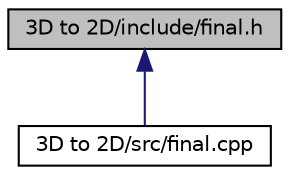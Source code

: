 digraph "3D to 2D/include/final.h"
{
  edge [fontname="Helvetica",fontsize="10",labelfontname="Helvetica",labelfontsize="10"];
  node [fontname="Helvetica",fontsize="10",shape=record];
  Node6 [label="3D to 2D/include/final.h",height=0.2,width=0.4,color="black", fillcolor="grey75", style="filled", fontcolor="black"];
  Node6 -> Node7 [dir="back",color="midnightblue",fontsize="10",style="solid",fontname="Helvetica"];
  Node7 [label="3D to 2D/src/final.cpp",height=0.2,width=0.4,color="black", fillcolor="white", style="filled",URL="$final_8cpp.html"];
}
